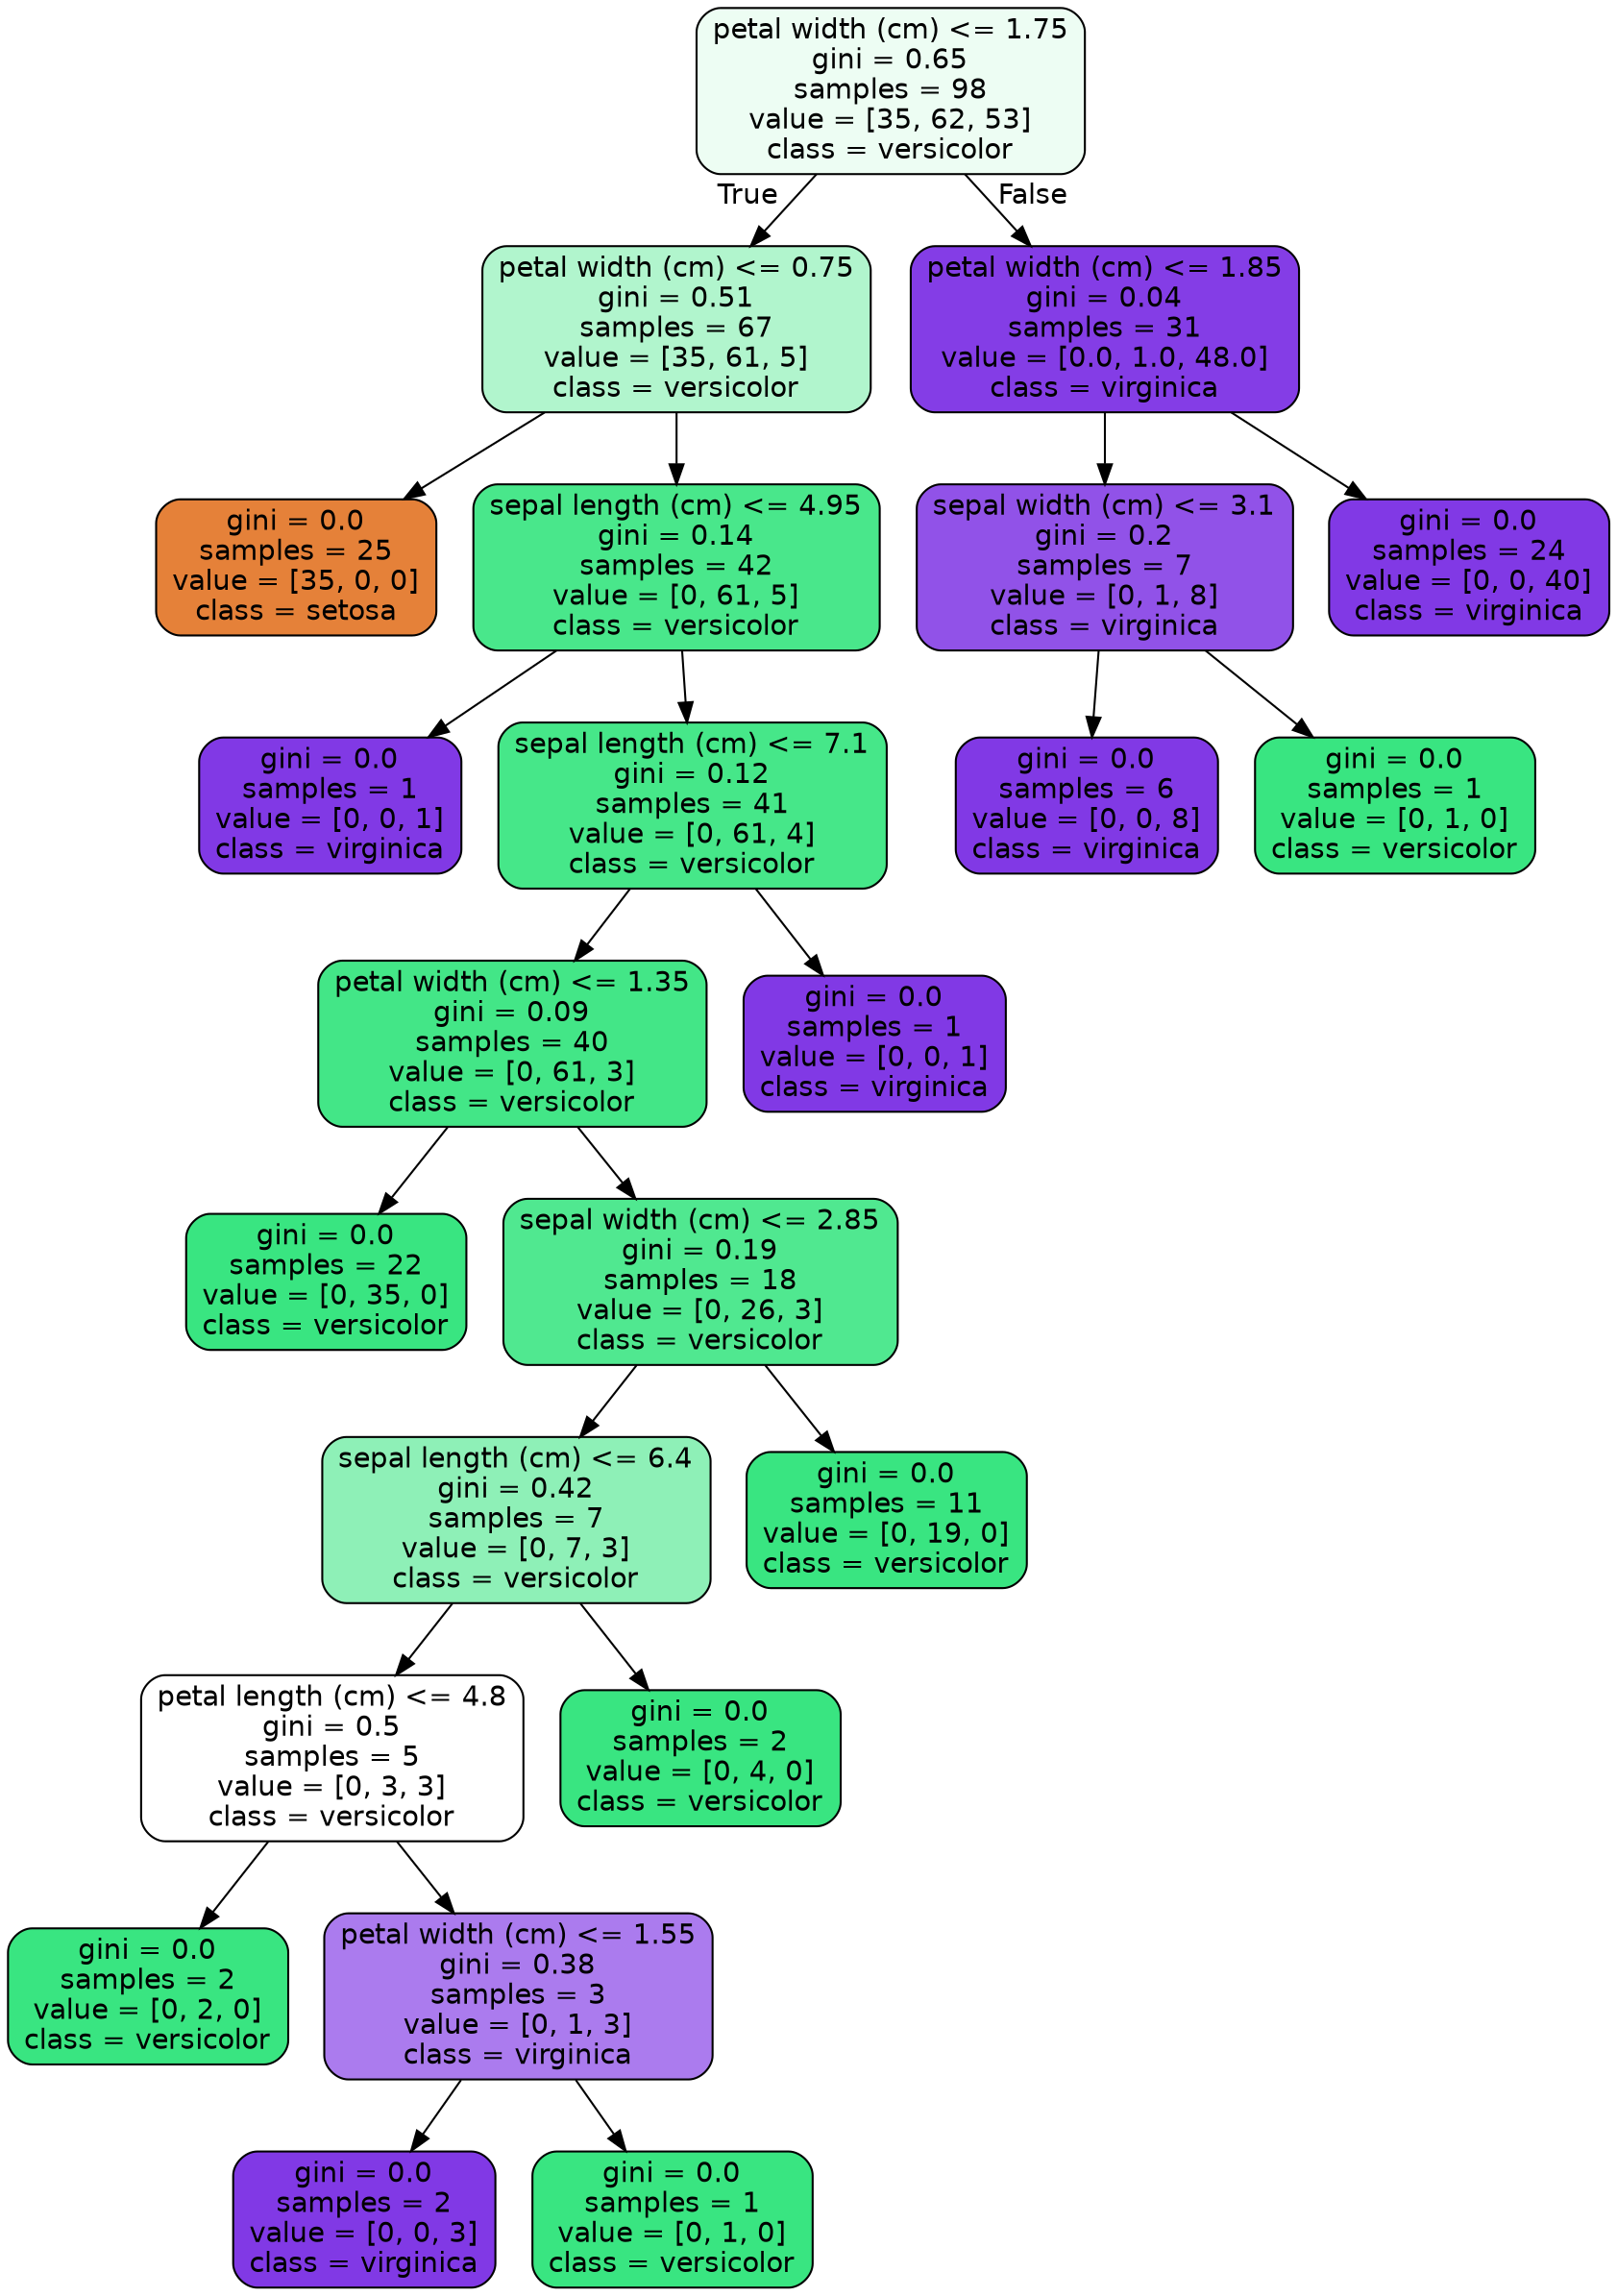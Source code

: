 digraph Tree {
node [shape=box, style="filled, rounded", color="black", fontname="helvetica"] ;
edge [fontname="helvetica"] ;
0 [label="petal width (cm) <= 1.75\ngini = 0.65\nsamples = 98\nvalue = [35, 62, 53]\nclass = versicolor", fillcolor="#edfdf3"] ;
1 [label="petal width (cm) <= 0.75\ngini = 0.51\nsamples = 67\nvalue = [35, 61, 5]\nclass = versicolor", fillcolor="#b1f5cd"] ;
0 -> 1 [labeldistance=2.5, labelangle=45, headlabel="True"] ;
2 [label="gini = 0.0\nsamples = 25\nvalue = [35, 0, 0]\nclass = setosa", fillcolor="#e58139"] ;
1 -> 2 ;
3 [label="sepal length (cm) <= 4.95\ngini = 0.14\nsamples = 42\nvalue = [0, 61, 5]\nclass = versicolor", fillcolor="#49e78b"] ;
1 -> 3 ;
4 [label="gini = 0.0\nsamples = 1\nvalue = [0, 0, 1]\nclass = virginica", fillcolor="#8139e5"] ;
3 -> 4 ;
5 [label="sepal length (cm) <= 7.1\ngini = 0.12\nsamples = 41\nvalue = [0, 61, 4]\nclass = versicolor", fillcolor="#46e789"] ;
3 -> 5 ;
6 [label="petal width (cm) <= 1.35\ngini = 0.09\nsamples = 40\nvalue = [0, 61, 3]\nclass = versicolor", fillcolor="#43e687"] ;
5 -> 6 ;
7 [label="gini = 0.0\nsamples = 22\nvalue = [0, 35, 0]\nclass = versicolor", fillcolor="#39e581"] ;
6 -> 7 ;
8 [label="sepal width (cm) <= 2.85\ngini = 0.19\nsamples = 18\nvalue = [0, 26, 3]\nclass = versicolor", fillcolor="#50e890"] ;
6 -> 8 ;
9 [label="sepal length (cm) <= 6.4\ngini = 0.42\nsamples = 7\nvalue = [0, 7, 3]\nclass = versicolor", fillcolor="#8ef0b7"] ;
8 -> 9 ;
10 [label="petal length (cm) <= 4.8\ngini = 0.5\nsamples = 5\nvalue = [0, 3, 3]\nclass = versicolor", fillcolor="#ffffff"] ;
9 -> 10 ;
11 [label="gini = 0.0\nsamples = 2\nvalue = [0, 2, 0]\nclass = versicolor", fillcolor="#39e581"] ;
10 -> 11 ;
12 [label="petal width (cm) <= 1.55\ngini = 0.38\nsamples = 3\nvalue = [0, 1, 3]\nclass = virginica", fillcolor="#ab7bee"] ;
10 -> 12 ;
13 [label="gini = 0.0\nsamples = 2\nvalue = [0, 0, 3]\nclass = virginica", fillcolor="#8139e5"] ;
12 -> 13 ;
14 [label="gini = 0.0\nsamples = 1\nvalue = [0, 1, 0]\nclass = versicolor", fillcolor="#39e581"] ;
12 -> 14 ;
15 [label="gini = 0.0\nsamples = 2\nvalue = [0, 4, 0]\nclass = versicolor", fillcolor="#39e581"] ;
9 -> 15 ;
16 [label="gini = 0.0\nsamples = 11\nvalue = [0, 19, 0]\nclass = versicolor", fillcolor="#39e581"] ;
8 -> 16 ;
17 [label="gini = 0.0\nsamples = 1\nvalue = [0, 0, 1]\nclass = virginica", fillcolor="#8139e5"] ;
5 -> 17 ;
18 [label="petal width (cm) <= 1.85\ngini = 0.04\nsamples = 31\nvalue = [0.0, 1.0, 48.0]\nclass = virginica", fillcolor="#843de6"] ;
0 -> 18 [labeldistance=2.5, labelangle=-45, headlabel="False"] ;
19 [label="sepal width (cm) <= 3.1\ngini = 0.2\nsamples = 7\nvalue = [0, 1, 8]\nclass = virginica", fillcolor="#9152e8"] ;
18 -> 19 ;
20 [label="gini = 0.0\nsamples = 6\nvalue = [0, 0, 8]\nclass = virginica", fillcolor="#8139e5"] ;
19 -> 20 ;
21 [label="gini = 0.0\nsamples = 1\nvalue = [0, 1, 0]\nclass = versicolor", fillcolor="#39e581"] ;
19 -> 21 ;
22 [label="gini = 0.0\nsamples = 24\nvalue = [0, 0, 40]\nclass = virginica", fillcolor="#8139e5"] ;
18 -> 22 ;
}
